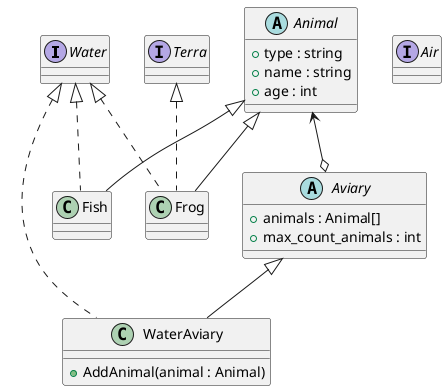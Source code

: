 ﻿@startuml
'https://plantuml.com/class-diagram

interface Water {}
interface Terra {}
interface Air {}

abstract class Animal {
+ type : string
+ name : string
+ age : int
}

Animal <|-- Frog
Water <|.. Frog
Terra <|.. Frog
class Frog {}

Animal <|-- Fish
Water <|.. Fish
class Fish {}

Animal <--o Aviary
abstract class Aviary {
+ animals : Animal[]
+ max_count_animals : int
}

Aviary <|-- WaterAviary
Water <|.. WaterAviary
class WaterAviary {
+ AddAnimal(animal : Animal)
}

@enduml